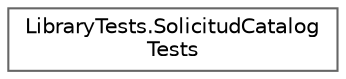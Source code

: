 digraph "Graphical Class Hierarchy"
{
 // INTERACTIVE_SVG=YES
 // LATEX_PDF_SIZE
  bgcolor="transparent";
  edge [fontname=Helvetica,fontsize=10,labelfontname=Helvetica,labelfontsize=10];
  node [fontname=Helvetica,fontsize=10,shape=box,height=0.2,width=0.4];
  rankdir="LR";
  Node0 [label="LibraryTests.SolicitudCatalog\lTests",height=0.2,width=0.4,color="grey40", fillcolor="white", style="filled",URL="$classLibraryTests_1_1SolicitudCatalogTests.html",tooltip="Tests de la clase ."];
}
